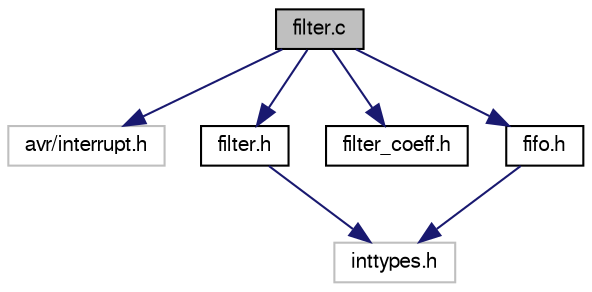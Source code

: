 digraph "filter.c"
{
  edge [fontname="FreeSans",fontsize="10",labelfontname="FreeSans",labelfontsize="10"];
  node [fontname="FreeSans",fontsize="10",shape=record];
  Node1 [label="filter.c",height=0.2,width=0.4,color="black", fillcolor="grey75", style="filled" fontcolor="black"];
  Node1 -> Node2 [color="midnightblue",fontsize="10",style="solid",fontname="FreeSans"];
  Node2 [label="avr/interrupt.h",height=0.2,width=0.4,color="grey75", fillcolor="white", style="filled"];
  Node1 -> Node3 [color="midnightblue",fontsize="10",style="solid",fontname="FreeSans"];
  Node3 [label="filter.h",height=0.2,width=0.4,color="black", fillcolor="white", style="filled",URL="$filter_8h.html",tooltip="digital filter functions"];
  Node3 -> Node4 [color="midnightblue",fontsize="10",style="solid",fontname="FreeSans"];
  Node4 [label="inttypes.h",height=0.2,width=0.4,color="grey75", fillcolor="white", style="filled"];
  Node1 -> Node5 [color="midnightblue",fontsize="10",style="solid",fontname="FreeSans"];
  Node5 [label="filter_coeff.h",height=0.2,width=0.4,color="black", fillcolor="white", style="filled",URL="$filter__coeff_8h.html"];
  Node1 -> Node6 [color="midnightblue",fontsize="10",style="solid",fontname="FreeSans"];
  Node6 [label="fifo.h",height=0.2,width=0.4,color="black", fillcolor="white", style="filled",URL="$fifo_8h.html",tooltip="functions to manage fifo-ring-buffers"];
  Node6 -> Node4 [color="midnightblue",fontsize="10",style="solid",fontname="FreeSans"];
}
